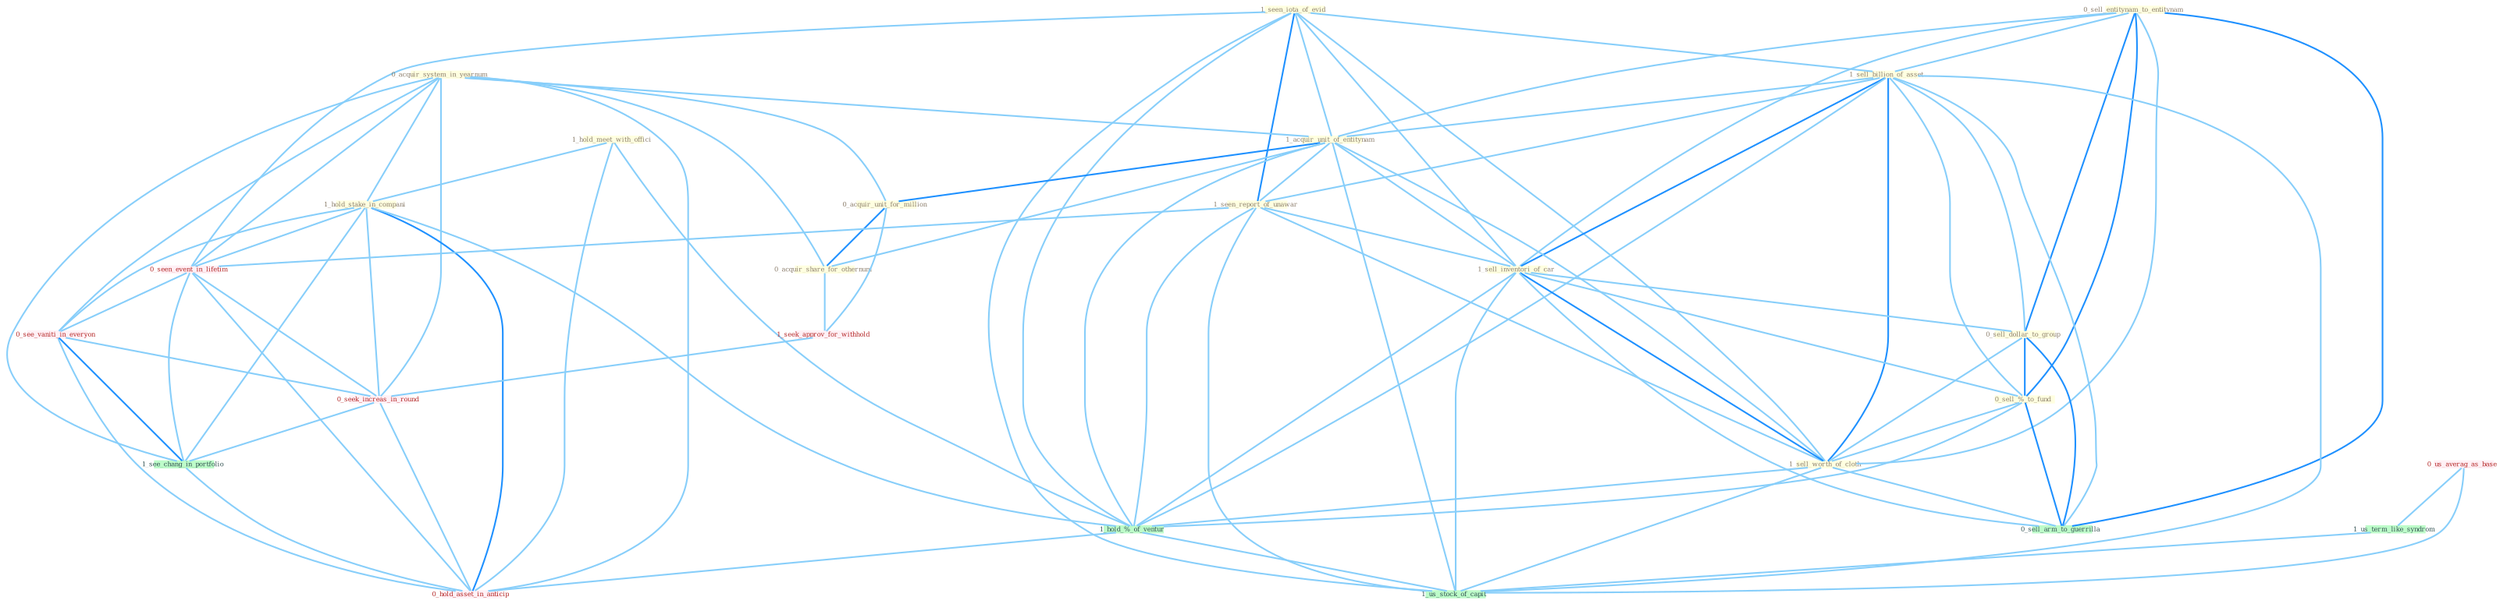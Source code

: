 Graph G{ 
    node
    [shape=polygon,style=filled,width=.5,height=.06,color="#BDFCC9",fixedsize=true,fontsize=4,
    fontcolor="#2f4f4f"];
    {node
    [color="#ffffe0", fontcolor="#8b7d6b"] "1_hold_meet_with_offici " "0_sell_entitynam_to_entitynam " "1_seen_iota_of_evid " "0_acquir_system_in_yearnum " "1_sell_billion_of_asset " "1_acquir_unit_of_entitynam " "0_acquir_unit_for_million " "1_hold_stake_in_compani " "1_seen_report_of_unawar " "1_sell_inventori_of_car " "0_sell_dollar_to_group " "0_sell_%_to_fund " "0_acquir_share_for_othernum " "1_sell_worth_of_cloth "}
{node [color="#fff0f5", fontcolor="#b22222"] "0_seen_event_in_lifetim " "0_us_averag_as_base " "1_seek_approv_for_withhold " "0_see_vaniti_in_everyon " "0_seek_increas_in_round " "0_hold_asset_in_anticip "}
edge [color="#B0E2FF"];

	"1_hold_meet_with_offici " -- "1_hold_stake_in_compani " [w="1", color="#87cefa" ];
	"1_hold_meet_with_offici " -- "1_hold_%_of_ventur " [w="1", color="#87cefa" ];
	"1_hold_meet_with_offici " -- "0_hold_asset_in_anticip " [w="1", color="#87cefa" ];
	"0_sell_entitynam_to_entitynam " -- "1_sell_billion_of_asset " [w="1", color="#87cefa" ];
	"0_sell_entitynam_to_entitynam " -- "1_acquir_unit_of_entitynam " [w="1", color="#87cefa" ];
	"0_sell_entitynam_to_entitynam " -- "1_sell_inventori_of_car " [w="1", color="#87cefa" ];
	"0_sell_entitynam_to_entitynam " -- "0_sell_dollar_to_group " [w="2", color="#1e90ff" , len=0.8];
	"0_sell_entitynam_to_entitynam " -- "0_sell_%_to_fund " [w="2", color="#1e90ff" , len=0.8];
	"0_sell_entitynam_to_entitynam " -- "1_sell_worth_of_cloth " [w="1", color="#87cefa" ];
	"0_sell_entitynam_to_entitynam " -- "0_sell_arm_to_guerrilla " [w="2", color="#1e90ff" , len=0.8];
	"1_seen_iota_of_evid " -- "1_sell_billion_of_asset " [w="1", color="#87cefa" ];
	"1_seen_iota_of_evid " -- "1_acquir_unit_of_entitynam " [w="1", color="#87cefa" ];
	"1_seen_iota_of_evid " -- "1_seen_report_of_unawar " [w="2", color="#1e90ff" , len=0.8];
	"1_seen_iota_of_evid " -- "1_sell_inventori_of_car " [w="1", color="#87cefa" ];
	"1_seen_iota_of_evid " -- "1_sell_worth_of_cloth " [w="1", color="#87cefa" ];
	"1_seen_iota_of_evid " -- "0_seen_event_in_lifetim " [w="1", color="#87cefa" ];
	"1_seen_iota_of_evid " -- "1_hold_%_of_ventur " [w="1", color="#87cefa" ];
	"1_seen_iota_of_evid " -- "1_us_stock_of_capit " [w="1", color="#87cefa" ];
	"0_acquir_system_in_yearnum " -- "1_acquir_unit_of_entitynam " [w="1", color="#87cefa" ];
	"0_acquir_system_in_yearnum " -- "0_acquir_unit_for_million " [w="1", color="#87cefa" ];
	"0_acquir_system_in_yearnum " -- "1_hold_stake_in_compani " [w="1", color="#87cefa" ];
	"0_acquir_system_in_yearnum " -- "0_acquir_share_for_othernum " [w="1", color="#87cefa" ];
	"0_acquir_system_in_yearnum " -- "0_seen_event_in_lifetim " [w="1", color="#87cefa" ];
	"0_acquir_system_in_yearnum " -- "0_see_vaniti_in_everyon " [w="1", color="#87cefa" ];
	"0_acquir_system_in_yearnum " -- "0_seek_increas_in_round " [w="1", color="#87cefa" ];
	"0_acquir_system_in_yearnum " -- "1_see_chang_in_portfolio " [w="1", color="#87cefa" ];
	"0_acquir_system_in_yearnum " -- "0_hold_asset_in_anticip " [w="1", color="#87cefa" ];
	"1_sell_billion_of_asset " -- "1_acquir_unit_of_entitynam " [w="1", color="#87cefa" ];
	"1_sell_billion_of_asset " -- "1_seen_report_of_unawar " [w="1", color="#87cefa" ];
	"1_sell_billion_of_asset " -- "1_sell_inventori_of_car " [w="2", color="#1e90ff" , len=0.8];
	"1_sell_billion_of_asset " -- "0_sell_dollar_to_group " [w="1", color="#87cefa" ];
	"1_sell_billion_of_asset " -- "0_sell_%_to_fund " [w="1", color="#87cefa" ];
	"1_sell_billion_of_asset " -- "1_sell_worth_of_cloth " [w="2", color="#1e90ff" , len=0.8];
	"1_sell_billion_of_asset " -- "1_hold_%_of_ventur " [w="1", color="#87cefa" ];
	"1_sell_billion_of_asset " -- "0_sell_arm_to_guerrilla " [w="1", color="#87cefa" ];
	"1_sell_billion_of_asset " -- "1_us_stock_of_capit " [w="1", color="#87cefa" ];
	"1_acquir_unit_of_entitynam " -- "0_acquir_unit_for_million " [w="2", color="#1e90ff" , len=0.8];
	"1_acquir_unit_of_entitynam " -- "1_seen_report_of_unawar " [w="1", color="#87cefa" ];
	"1_acquir_unit_of_entitynam " -- "1_sell_inventori_of_car " [w="1", color="#87cefa" ];
	"1_acquir_unit_of_entitynam " -- "0_acquir_share_for_othernum " [w="1", color="#87cefa" ];
	"1_acquir_unit_of_entitynam " -- "1_sell_worth_of_cloth " [w="1", color="#87cefa" ];
	"1_acquir_unit_of_entitynam " -- "1_hold_%_of_ventur " [w="1", color="#87cefa" ];
	"1_acquir_unit_of_entitynam " -- "1_us_stock_of_capit " [w="1", color="#87cefa" ];
	"0_acquir_unit_for_million " -- "0_acquir_share_for_othernum " [w="2", color="#1e90ff" , len=0.8];
	"0_acquir_unit_for_million " -- "1_seek_approv_for_withhold " [w="1", color="#87cefa" ];
	"1_hold_stake_in_compani " -- "0_seen_event_in_lifetim " [w="1", color="#87cefa" ];
	"1_hold_stake_in_compani " -- "1_hold_%_of_ventur " [w="1", color="#87cefa" ];
	"1_hold_stake_in_compani " -- "0_see_vaniti_in_everyon " [w="1", color="#87cefa" ];
	"1_hold_stake_in_compani " -- "0_seek_increas_in_round " [w="1", color="#87cefa" ];
	"1_hold_stake_in_compani " -- "1_see_chang_in_portfolio " [w="1", color="#87cefa" ];
	"1_hold_stake_in_compani " -- "0_hold_asset_in_anticip " [w="2", color="#1e90ff" , len=0.8];
	"1_seen_report_of_unawar " -- "1_sell_inventori_of_car " [w="1", color="#87cefa" ];
	"1_seen_report_of_unawar " -- "1_sell_worth_of_cloth " [w="1", color="#87cefa" ];
	"1_seen_report_of_unawar " -- "0_seen_event_in_lifetim " [w="1", color="#87cefa" ];
	"1_seen_report_of_unawar " -- "1_hold_%_of_ventur " [w="1", color="#87cefa" ];
	"1_seen_report_of_unawar " -- "1_us_stock_of_capit " [w="1", color="#87cefa" ];
	"1_sell_inventori_of_car " -- "0_sell_dollar_to_group " [w="1", color="#87cefa" ];
	"1_sell_inventori_of_car " -- "0_sell_%_to_fund " [w="1", color="#87cefa" ];
	"1_sell_inventori_of_car " -- "1_sell_worth_of_cloth " [w="2", color="#1e90ff" , len=0.8];
	"1_sell_inventori_of_car " -- "1_hold_%_of_ventur " [w="1", color="#87cefa" ];
	"1_sell_inventori_of_car " -- "0_sell_arm_to_guerrilla " [w="1", color="#87cefa" ];
	"1_sell_inventori_of_car " -- "1_us_stock_of_capit " [w="1", color="#87cefa" ];
	"0_sell_dollar_to_group " -- "0_sell_%_to_fund " [w="2", color="#1e90ff" , len=0.8];
	"0_sell_dollar_to_group " -- "1_sell_worth_of_cloth " [w="1", color="#87cefa" ];
	"0_sell_dollar_to_group " -- "0_sell_arm_to_guerrilla " [w="2", color="#1e90ff" , len=0.8];
	"0_sell_%_to_fund " -- "1_sell_worth_of_cloth " [w="1", color="#87cefa" ];
	"0_sell_%_to_fund " -- "1_hold_%_of_ventur " [w="1", color="#87cefa" ];
	"0_sell_%_to_fund " -- "0_sell_arm_to_guerrilla " [w="2", color="#1e90ff" , len=0.8];
	"0_acquir_share_for_othernum " -- "1_seek_approv_for_withhold " [w="1", color="#87cefa" ];
	"1_sell_worth_of_cloth " -- "1_hold_%_of_ventur " [w="1", color="#87cefa" ];
	"1_sell_worth_of_cloth " -- "0_sell_arm_to_guerrilla " [w="1", color="#87cefa" ];
	"1_sell_worth_of_cloth " -- "1_us_stock_of_capit " [w="1", color="#87cefa" ];
	"0_seen_event_in_lifetim " -- "0_see_vaniti_in_everyon " [w="1", color="#87cefa" ];
	"0_seen_event_in_lifetim " -- "0_seek_increas_in_round " [w="1", color="#87cefa" ];
	"0_seen_event_in_lifetim " -- "1_see_chang_in_portfolio " [w="1", color="#87cefa" ];
	"0_seen_event_in_lifetim " -- "0_hold_asset_in_anticip " [w="1", color="#87cefa" ];
	"0_us_averag_as_base " -- "1_us_term_like_syndrom " [w="1", color="#87cefa" ];
	"0_us_averag_as_base " -- "1_us_stock_of_capit " [w="1", color="#87cefa" ];
	"1_us_term_like_syndrom " -- "1_us_stock_of_capit " [w="1", color="#87cefa" ];
	"1_seek_approv_for_withhold " -- "0_seek_increas_in_round " [w="1", color="#87cefa" ];
	"1_hold_%_of_ventur " -- "1_us_stock_of_capit " [w="1", color="#87cefa" ];
	"1_hold_%_of_ventur " -- "0_hold_asset_in_anticip " [w="1", color="#87cefa" ];
	"0_see_vaniti_in_everyon " -- "0_seek_increas_in_round " [w="1", color="#87cefa" ];
	"0_see_vaniti_in_everyon " -- "1_see_chang_in_portfolio " [w="2", color="#1e90ff" , len=0.8];
	"0_see_vaniti_in_everyon " -- "0_hold_asset_in_anticip " [w="1", color="#87cefa" ];
	"0_seek_increas_in_round " -- "1_see_chang_in_portfolio " [w="1", color="#87cefa" ];
	"0_seek_increas_in_round " -- "0_hold_asset_in_anticip " [w="1", color="#87cefa" ];
	"1_see_chang_in_portfolio " -- "0_hold_asset_in_anticip " [w="1", color="#87cefa" ];
}
